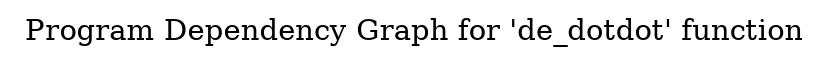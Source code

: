 digraph "Program Dependency Graph for 'de_dotdot' function" {
	label="Program Dependency Graph for 'de_dotdot' function";

}
